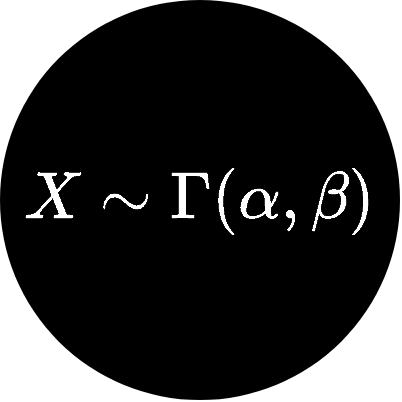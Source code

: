 <mxfile version="13.7.9" type="device"><diagram id="nsEMC-mR0geLrVKyhEu5" name="Page-1"><mxGraphModel dx="654" dy="408" grid="1" gridSize="10" guides="1" tooltips="1" connect="1" arrows="1" fold="1" page="1" pageScale="1" pageWidth="1169" pageHeight="827" math="1" shadow="0"><root><mxCell id="0"/><mxCell id="1" parent="0"/><mxCell id="_W39hrq0_cLnQbcVsHNs-1" value="&lt;font style=&quot;font-size: 28px&quot;&gt;$$X \sim \Gamma (\alpha, \beta)$$&lt;/font&gt;" style="ellipse;whiteSpace=wrap;html=1;aspect=fixed;rotation=0;fillColor=#000000;fontColor=#FFFFFF;strokeColor=none;" vertex="1" parent="1"><mxGeometry x="300" y="170" width="200" height="200" as="geometry"/></mxCell></root></mxGraphModel></diagram></mxfile>